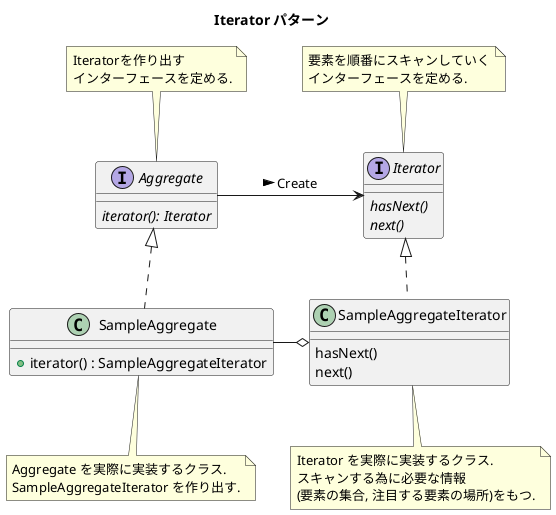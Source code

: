 @startuml

title Iterator パターン

'クラスとコメント
interface Iterator {
    {abstract} hasNext()
    {abstract} next()
}
note top of Iterator
    要素を順番にスキャンしていく
    インターフェースを定める.
end note

interface Aggregate {
    {abstract} iterator(): Iterator
}
note top of Aggregate
    Iteratorを作り出す
    インターフェースを定める.
end note

class SampleAggregate {
    + iterator() : SampleAggregateIterator
}
note bottom of SampleAggregate
    Aggregate を実際に実装するクラス.
    SampleAggregateIterator を作り出す.
end note

class SampleAggregateIterator {
    hasNext()
    next()
}
note bottom of SampleAggregateIterator
    Iterator を実際に実装するクラス.
    スキャンする為に必要な情報
    (要素の集合, 注目する要素の場所)をもつ.
end note

'関係
Aggregate -> Iterator : Create >
Aggregate <|.. SampleAggregate
Iterator <|.. SampleAggregateIterator
SampleAggregate -o SampleAggregateIterator

@enduml
